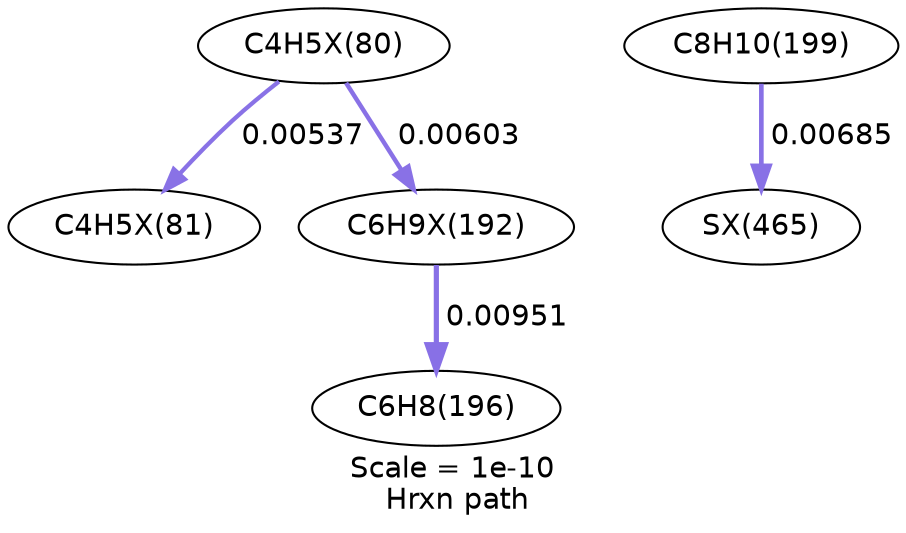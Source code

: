 digraph reaction_paths {
center=1;
s38 -> s39[fontname="Helvetica", style="setlinewidth(2.05)", arrowsize=1.03, color="0.7, 0.505, 0.9"
, label=" 0.00537"];
s38 -> s43[fontname="Helvetica", style="setlinewidth(2.14)", arrowsize=1.07, color="0.7, 0.506, 0.9"
, label=" 0.00603"];
s43 -> s14[fontname="Helvetica", style="setlinewidth(2.49)", arrowsize=1.24, color="0.7, 0.51, 0.9"
, label=" 0.00951"];
s15 -> s46[fontname="Helvetica", style="setlinewidth(2.24)", arrowsize=1.12, color="0.7, 0.507, 0.9"
, label=" 0.00685"];
s14 [ fontname="Helvetica", label="C6H8(196)"];
s15 [ fontname="Helvetica", label="C8H10(199)"];
s38 [ fontname="Helvetica", label="C4H5X(80)"];
s39 [ fontname="Helvetica", label="C4H5X(81)"];
s43 [ fontname="Helvetica", label="C6H9X(192)"];
s46 [ fontname="Helvetica", label="SX(465)"];
 label = "Scale = 1e-10\l Hrxn path";
 fontname = "Helvetica";
}
